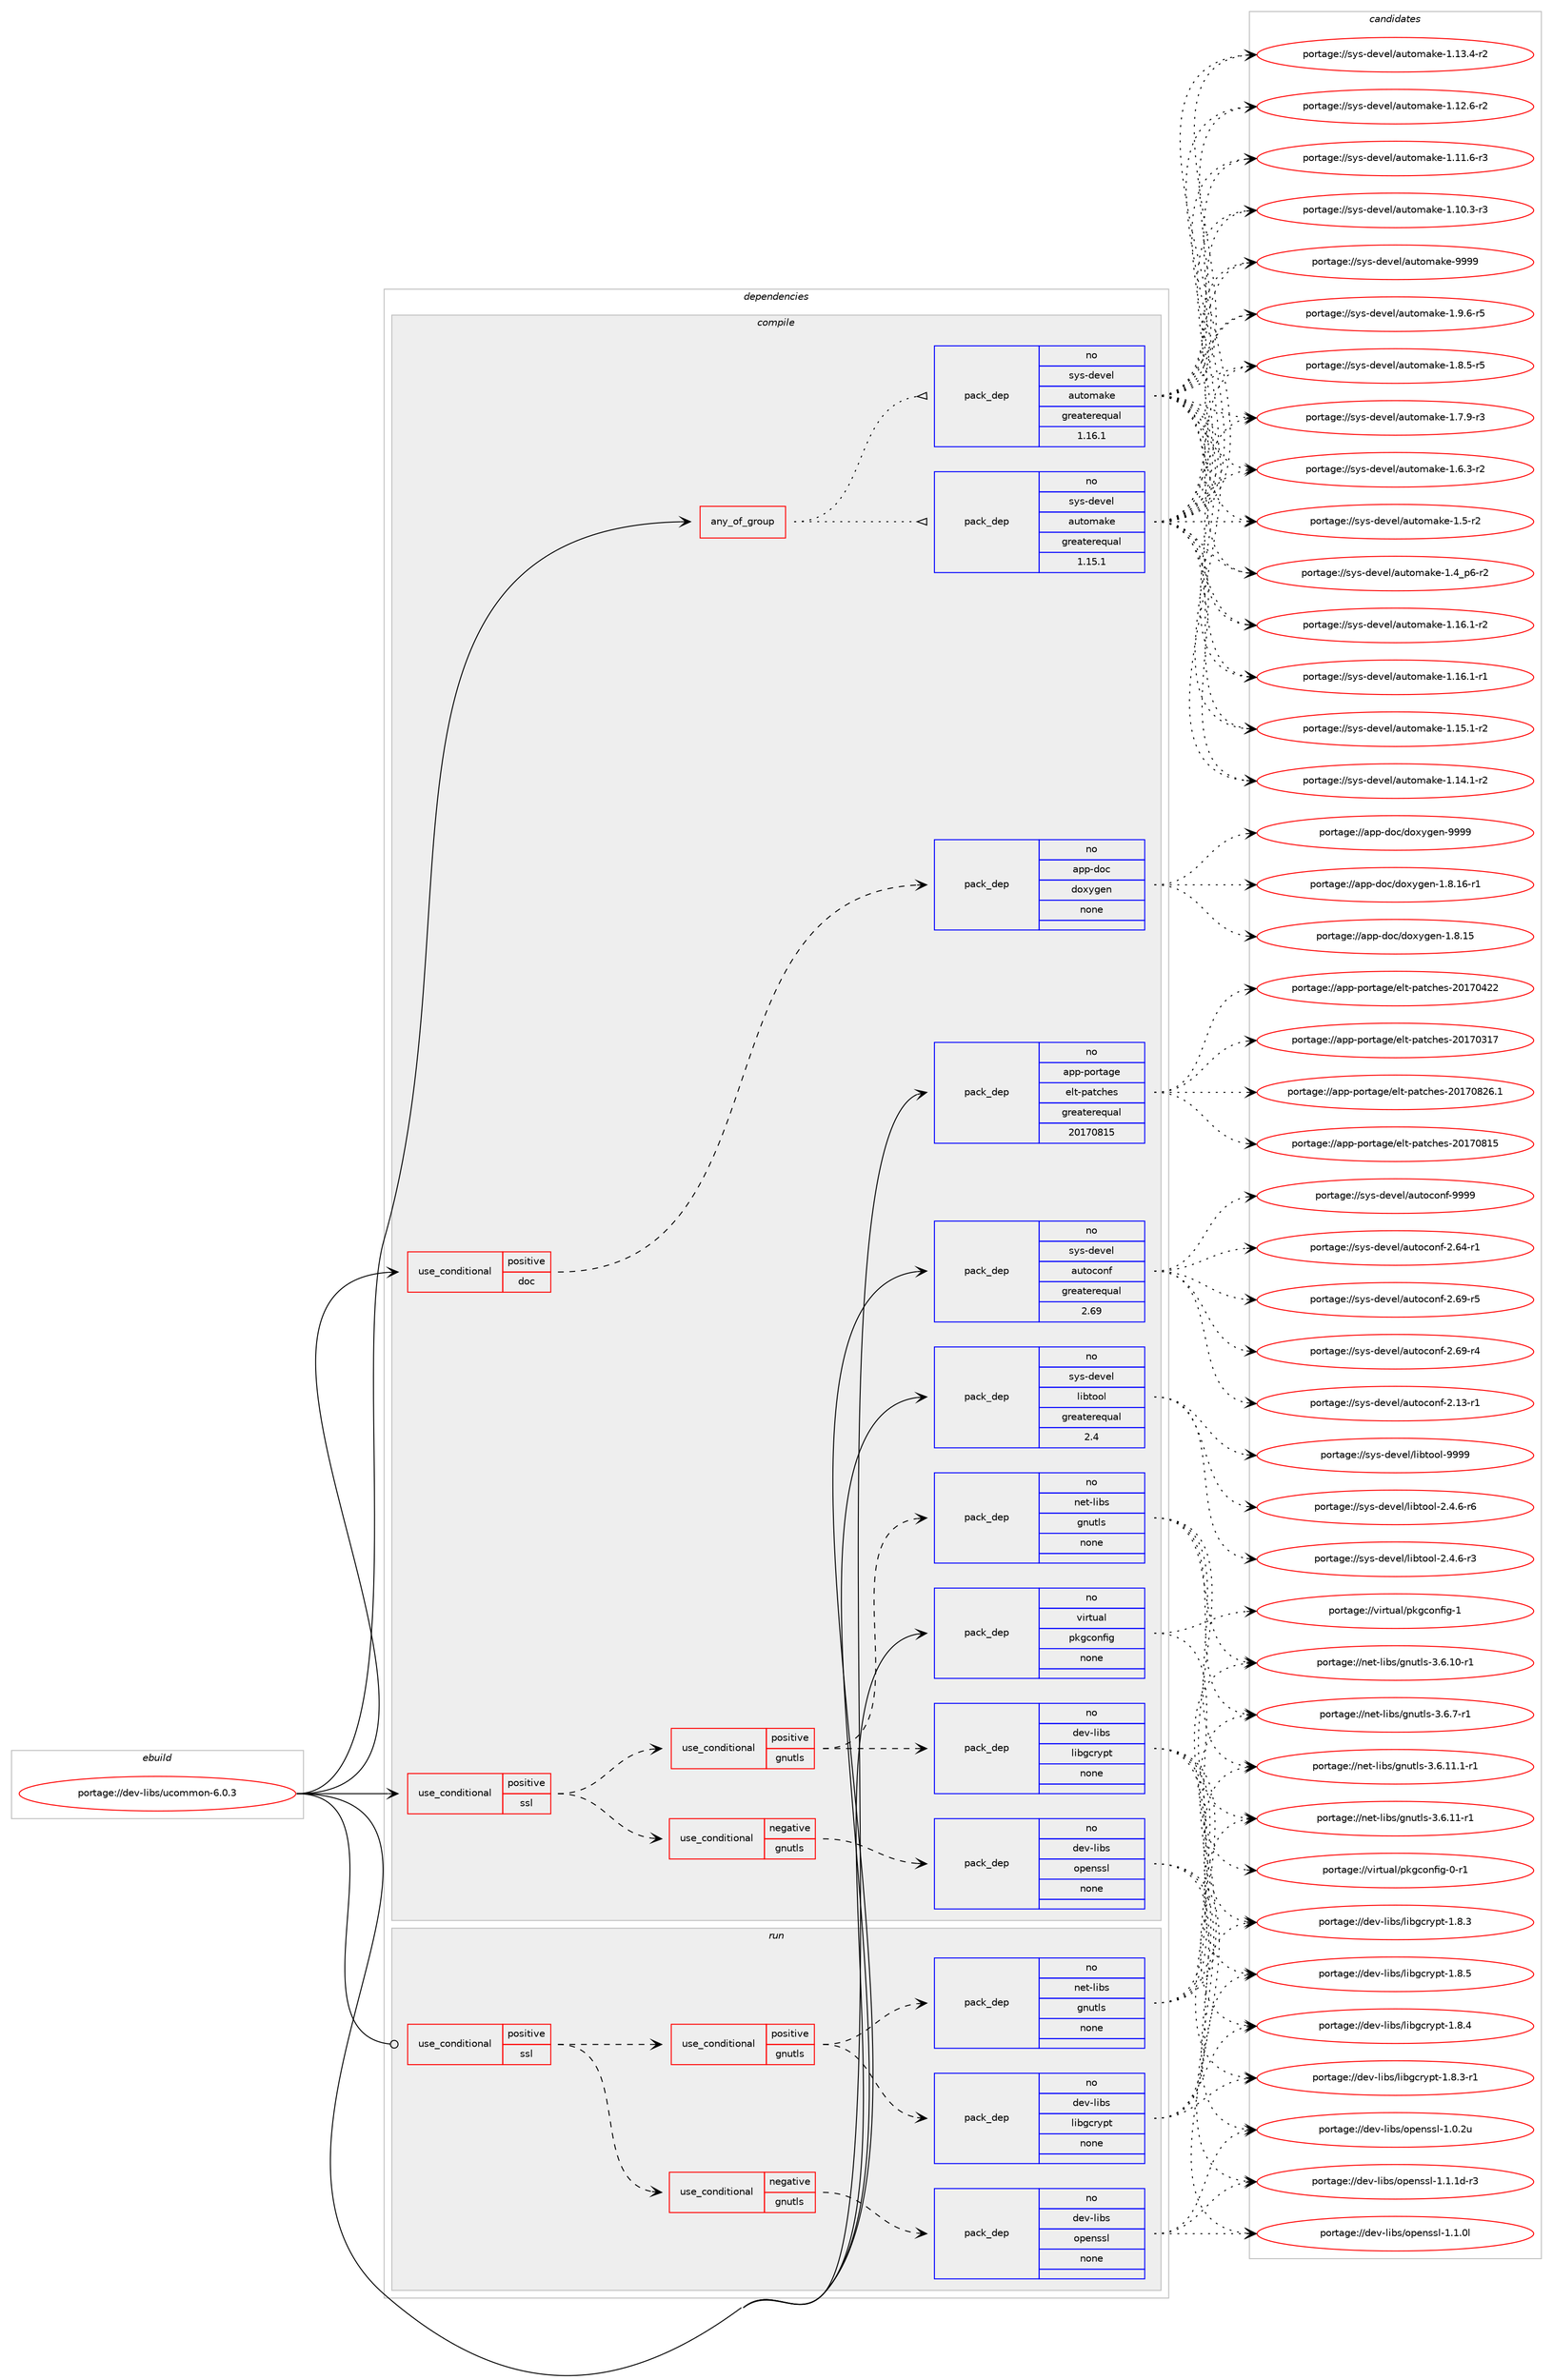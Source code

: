 digraph prolog {

# *************
# Graph options
# *************

newrank=true;
concentrate=true;
compound=true;
graph [rankdir=LR,fontname=Helvetica,fontsize=10,ranksep=1.5];#, ranksep=2.5, nodesep=0.2];
edge  [arrowhead=vee];
node  [fontname=Helvetica,fontsize=10];

# **********
# The ebuild
# **********

subgraph cluster_leftcol {
color=gray;
label=<<i>ebuild</i>>;
id [label="portage://dev-libs/ucommon-6.0.3", color=red, width=4, href="../dev-libs/ucommon-6.0.3.svg"];
}

# ****************
# The dependencies
# ****************

subgraph cluster_midcol {
color=gray;
label=<<i>dependencies</i>>;
subgraph cluster_compile {
fillcolor="#eeeeee";
style=filled;
label=<<i>compile</i>>;
subgraph any4930 {
dependency507444 [label=<<TABLE BORDER="0" CELLBORDER="1" CELLSPACING="0" CELLPADDING="4"><TR><TD CELLPADDING="10">any_of_group</TD></TR></TABLE>>, shape=none, color=red];subgraph pack378434 {
dependency507445 [label=<<TABLE BORDER="0" CELLBORDER="1" CELLSPACING="0" CELLPADDING="4" WIDTH="220"><TR><TD ROWSPAN="6" CELLPADDING="30">pack_dep</TD></TR><TR><TD WIDTH="110">no</TD></TR><TR><TD>sys-devel</TD></TR><TR><TD>automake</TD></TR><TR><TD>greaterequal</TD></TR><TR><TD>1.16.1</TD></TR></TABLE>>, shape=none, color=blue];
}
dependency507444:e -> dependency507445:w [weight=20,style="dotted",arrowhead="oinv"];
subgraph pack378435 {
dependency507446 [label=<<TABLE BORDER="0" CELLBORDER="1" CELLSPACING="0" CELLPADDING="4" WIDTH="220"><TR><TD ROWSPAN="6" CELLPADDING="30">pack_dep</TD></TR><TR><TD WIDTH="110">no</TD></TR><TR><TD>sys-devel</TD></TR><TR><TD>automake</TD></TR><TR><TD>greaterequal</TD></TR><TR><TD>1.15.1</TD></TR></TABLE>>, shape=none, color=blue];
}
dependency507444:e -> dependency507446:w [weight=20,style="dotted",arrowhead="oinv"];
}
id:e -> dependency507444:w [weight=20,style="solid",arrowhead="vee"];
subgraph cond123847 {
dependency507447 [label=<<TABLE BORDER="0" CELLBORDER="1" CELLSPACING="0" CELLPADDING="4"><TR><TD ROWSPAN="3" CELLPADDING="10">use_conditional</TD></TR><TR><TD>positive</TD></TR><TR><TD>doc</TD></TR></TABLE>>, shape=none, color=red];
subgraph pack378436 {
dependency507448 [label=<<TABLE BORDER="0" CELLBORDER="1" CELLSPACING="0" CELLPADDING="4" WIDTH="220"><TR><TD ROWSPAN="6" CELLPADDING="30">pack_dep</TD></TR><TR><TD WIDTH="110">no</TD></TR><TR><TD>app-doc</TD></TR><TR><TD>doxygen</TD></TR><TR><TD>none</TD></TR><TR><TD></TD></TR></TABLE>>, shape=none, color=blue];
}
dependency507447:e -> dependency507448:w [weight=20,style="dashed",arrowhead="vee"];
}
id:e -> dependency507447:w [weight=20,style="solid",arrowhead="vee"];
subgraph cond123848 {
dependency507449 [label=<<TABLE BORDER="0" CELLBORDER="1" CELLSPACING="0" CELLPADDING="4"><TR><TD ROWSPAN="3" CELLPADDING="10">use_conditional</TD></TR><TR><TD>positive</TD></TR><TR><TD>ssl</TD></TR></TABLE>>, shape=none, color=red];
subgraph cond123849 {
dependency507450 [label=<<TABLE BORDER="0" CELLBORDER="1" CELLSPACING="0" CELLPADDING="4"><TR><TD ROWSPAN="3" CELLPADDING="10">use_conditional</TD></TR><TR><TD>negative</TD></TR><TR><TD>gnutls</TD></TR></TABLE>>, shape=none, color=red];
subgraph pack378437 {
dependency507451 [label=<<TABLE BORDER="0" CELLBORDER="1" CELLSPACING="0" CELLPADDING="4" WIDTH="220"><TR><TD ROWSPAN="6" CELLPADDING="30">pack_dep</TD></TR><TR><TD WIDTH="110">no</TD></TR><TR><TD>dev-libs</TD></TR><TR><TD>openssl</TD></TR><TR><TD>none</TD></TR><TR><TD></TD></TR></TABLE>>, shape=none, color=blue];
}
dependency507450:e -> dependency507451:w [weight=20,style="dashed",arrowhead="vee"];
}
dependency507449:e -> dependency507450:w [weight=20,style="dashed",arrowhead="vee"];
subgraph cond123850 {
dependency507452 [label=<<TABLE BORDER="0" CELLBORDER="1" CELLSPACING="0" CELLPADDING="4"><TR><TD ROWSPAN="3" CELLPADDING="10">use_conditional</TD></TR><TR><TD>positive</TD></TR><TR><TD>gnutls</TD></TR></TABLE>>, shape=none, color=red];
subgraph pack378438 {
dependency507453 [label=<<TABLE BORDER="0" CELLBORDER="1" CELLSPACING="0" CELLPADDING="4" WIDTH="220"><TR><TD ROWSPAN="6" CELLPADDING="30">pack_dep</TD></TR><TR><TD WIDTH="110">no</TD></TR><TR><TD>net-libs</TD></TR><TR><TD>gnutls</TD></TR><TR><TD>none</TD></TR><TR><TD></TD></TR></TABLE>>, shape=none, color=blue];
}
dependency507452:e -> dependency507453:w [weight=20,style="dashed",arrowhead="vee"];
subgraph pack378439 {
dependency507454 [label=<<TABLE BORDER="0" CELLBORDER="1" CELLSPACING="0" CELLPADDING="4" WIDTH="220"><TR><TD ROWSPAN="6" CELLPADDING="30">pack_dep</TD></TR><TR><TD WIDTH="110">no</TD></TR><TR><TD>dev-libs</TD></TR><TR><TD>libgcrypt</TD></TR><TR><TD>none</TD></TR><TR><TD></TD></TR></TABLE>>, shape=none, color=blue];
}
dependency507452:e -> dependency507454:w [weight=20,style="dashed",arrowhead="vee"];
}
dependency507449:e -> dependency507452:w [weight=20,style="dashed",arrowhead="vee"];
}
id:e -> dependency507449:w [weight=20,style="solid",arrowhead="vee"];
subgraph pack378440 {
dependency507455 [label=<<TABLE BORDER="0" CELLBORDER="1" CELLSPACING="0" CELLPADDING="4" WIDTH="220"><TR><TD ROWSPAN="6" CELLPADDING="30">pack_dep</TD></TR><TR><TD WIDTH="110">no</TD></TR><TR><TD>app-portage</TD></TR><TR><TD>elt-patches</TD></TR><TR><TD>greaterequal</TD></TR><TR><TD>20170815</TD></TR></TABLE>>, shape=none, color=blue];
}
id:e -> dependency507455:w [weight=20,style="solid",arrowhead="vee"];
subgraph pack378441 {
dependency507456 [label=<<TABLE BORDER="0" CELLBORDER="1" CELLSPACING="0" CELLPADDING="4" WIDTH="220"><TR><TD ROWSPAN="6" CELLPADDING="30">pack_dep</TD></TR><TR><TD WIDTH="110">no</TD></TR><TR><TD>sys-devel</TD></TR><TR><TD>autoconf</TD></TR><TR><TD>greaterequal</TD></TR><TR><TD>2.69</TD></TR></TABLE>>, shape=none, color=blue];
}
id:e -> dependency507456:w [weight=20,style="solid",arrowhead="vee"];
subgraph pack378442 {
dependency507457 [label=<<TABLE BORDER="0" CELLBORDER="1" CELLSPACING="0" CELLPADDING="4" WIDTH="220"><TR><TD ROWSPAN="6" CELLPADDING="30">pack_dep</TD></TR><TR><TD WIDTH="110">no</TD></TR><TR><TD>sys-devel</TD></TR><TR><TD>libtool</TD></TR><TR><TD>greaterequal</TD></TR><TR><TD>2.4</TD></TR></TABLE>>, shape=none, color=blue];
}
id:e -> dependency507457:w [weight=20,style="solid",arrowhead="vee"];
subgraph pack378443 {
dependency507458 [label=<<TABLE BORDER="0" CELLBORDER="1" CELLSPACING="0" CELLPADDING="4" WIDTH="220"><TR><TD ROWSPAN="6" CELLPADDING="30">pack_dep</TD></TR><TR><TD WIDTH="110">no</TD></TR><TR><TD>virtual</TD></TR><TR><TD>pkgconfig</TD></TR><TR><TD>none</TD></TR><TR><TD></TD></TR></TABLE>>, shape=none, color=blue];
}
id:e -> dependency507458:w [weight=20,style="solid",arrowhead="vee"];
}
subgraph cluster_compileandrun {
fillcolor="#eeeeee";
style=filled;
label=<<i>compile and run</i>>;
}
subgraph cluster_run {
fillcolor="#eeeeee";
style=filled;
label=<<i>run</i>>;
subgraph cond123851 {
dependency507459 [label=<<TABLE BORDER="0" CELLBORDER="1" CELLSPACING="0" CELLPADDING="4"><TR><TD ROWSPAN="3" CELLPADDING="10">use_conditional</TD></TR><TR><TD>positive</TD></TR><TR><TD>ssl</TD></TR></TABLE>>, shape=none, color=red];
subgraph cond123852 {
dependency507460 [label=<<TABLE BORDER="0" CELLBORDER="1" CELLSPACING="0" CELLPADDING="4"><TR><TD ROWSPAN="3" CELLPADDING="10">use_conditional</TD></TR><TR><TD>negative</TD></TR><TR><TD>gnutls</TD></TR></TABLE>>, shape=none, color=red];
subgraph pack378444 {
dependency507461 [label=<<TABLE BORDER="0" CELLBORDER="1" CELLSPACING="0" CELLPADDING="4" WIDTH="220"><TR><TD ROWSPAN="6" CELLPADDING="30">pack_dep</TD></TR><TR><TD WIDTH="110">no</TD></TR><TR><TD>dev-libs</TD></TR><TR><TD>openssl</TD></TR><TR><TD>none</TD></TR><TR><TD></TD></TR></TABLE>>, shape=none, color=blue];
}
dependency507460:e -> dependency507461:w [weight=20,style="dashed",arrowhead="vee"];
}
dependency507459:e -> dependency507460:w [weight=20,style="dashed",arrowhead="vee"];
subgraph cond123853 {
dependency507462 [label=<<TABLE BORDER="0" CELLBORDER="1" CELLSPACING="0" CELLPADDING="4"><TR><TD ROWSPAN="3" CELLPADDING="10">use_conditional</TD></TR><TR><TD>positive</TD></TR><TR><TD>gnutls</TD></TR></TABLE>>, shape=none, color=red];
subgraph pack378445 {
dependency507463 [label=<<TABLE BORDER="0" CELLBORDER="1" CELLSPACING="0" CELLPADDING="4" WIDTH="220"><TR><TD ROWSPAN="6" CELLPADDING="30">pack_dep</TD></TR><TR><TD WIDTH="110">no</TD></TR><TR><TD>net-libs</TD></TR><TR><TD>gnutls</TD></TR><TR><TD>none</TD></TR><TR><TD></TD></TR></TABLE>>, shape=none, color=blue];
}
dependency507462:e -> dependency507463:w [weight=20,style="dashed",arrowhead="vee"];
subgraph pack378446 {
dependency507464 [label=<<TABLE BORDER="0" CELLBORDER="1" CELLSPACING="0" CELLPADDING="4" WIDTH="220"><TR><TD ROWSPAN="6" CELLPADDING="30">pack_dep</TD></TR><TR><TD WIDTH="110">no</TD></TR><TR><TD>dev-libs</TD></TR><TR><TD>libgcrypt</TD></TR><TR><TD>none</TD></TR><TR><TD></TD></TR></TABLE>>, shape=none, color=blue];
}
dependency507462:e -> dependency507464:w [weight=20,style="dashed",arrowhead="vee"];
}
dependency507459:e -> dependency507462:w [weight=20,style="dashed",arrowhead="vee"];
}
id:e -> dependency507459:w [weight=20,style="solid",arrowhead="odot"];
}
}

# **************
# The candidates
# **************

subgraph cluster_choices {
rank=same;
color=gray;
label=<<i>candidates</i>>;

subgraph choice378434 {
color=black;
nodesep=1;
choice115121115451001011181011084797117116111109971071014557575757 [label="portage://sys-devel/automake-9999", color=red, width=4,href="../sys-devel/automake-9999.svg"];
choice115121115451001011181011084797117116111109971071014549465746544511453 [label="portage://sys-devel/automake-1.9.6-r5", color=red, width=4,href="../sys-devel/automake-1.9.6-r5.svg"];
choice115121115451001011181011084797117116111109971071014549465646534511453 [label="portage://sys-devel/automake-1.8.5-r5", color=red, width=4,href="../sys-devel/automake-1.8.5-r5.svg"];
choice115121115451001011181011084797117116111109971071014549465546574511451 [label="portage://sys-devel/automake-1.7.9-r3", color=red, width=4,href="../sys-devel/automake-1.7.9-r3.svg"];
choice115121115451001011181011084797117116111109971071014549465446514511450 [label="portage://sys-devel/automake-1.6.3-r2", color=red, width=4,href="../sys-devel/automake-1.6.3-r2.svg"];
choice11512111545100101118101108479711711611110997107101454946534511450 [label="portage://sys-devel/automake-1.5-r2", color=red, width=4,href="../sys-devel/automake-1.5-r2.svg"];
choice115121115451001011181011084797117116111109971071014549465295112544511450 [label="portage://sys-devel/automake-1.4_p6-r2", color=red, width=4,href="../sys-devel/automake-1.4_p6-r2.svg"];
choice11512111545100101118101108479711711611110997107101454946495446494511450 [label="portage://sys-devel/automake-1.16.1-r2", color=red, width=4,href="../sys-devel/automake-1.16.1-r2.svg"];
choice11512111545100101118101108479711711611110997107101454946495446494511449 [label="portage://sys-devel/automake-1.16.1-r1", color=red, width=4,href="../sys-devel/automake-1.16.1-r1.svg"];
choice11512111545100101118101108479711711611110997107101454946495346494511450 [label="portage://sys-devel/automake-1.15.1-r2", color=red, width=4,href="../sys-devel/automake-1.15.1-r2.svg"];
choice11512111545100101118101108479711711611110997107101454946495246494511450 [label="portage://sys-devel/automake-1.14.1-r2", color=red, width=4,href="../sys-devel/automake-1.14.1-r2.svg"];
choice11512111545100101118101108479711711611110997107101454946495146524511450 [label="portage://sys-devel/automake-1.13.4-r2", color=red, width=4,href="../sys-devel/automake-1.13.4-r2.svg"];
choice11512111545100101118101108479711711611110997107101454946495046544511450 [label="portage://sys-devel/automake-1.12.6-r2", color=red, width=4,href="../sys-devel/automake-1.12.6-r2.svg"];
choice11512111545100101118101108479711711611110997107101454946494946544511451 [label="portage://sys-devel/automake-1.11.6-r3", color=red, width=4,href="../sys-devel/automake-1.11.6-r3.svg"];
choice11512111545100101118101108479711711611110997107101454946494846514511451 [label="portage://sys-devel/automake-1.10.3-r3", color=red, width=4,href="../sys-devel/automake-1.10.3-r3.svg"];
dependency507445:e -> choice115121115451001011181011084797117116111109971071014557575757:w [style=dotted,weight="100"];
dependency507445:e -> choice115121115451001011181011084797117116111109971071014549465746544511453:w [style=dotted,weight="100"];
dependency507445:e -> choice115121115451001011181011084797117116111109971071014549465646534511453:w [style=dotted,weight="100"];
dependency507445:e -> choice115121115451001011181011084797117116111109971071014549465546574511451:w [style=dotted,weight="100"];
dependency507445:e -> choice115121115451001011181011084797117116111109971071014549465446514511450:w [style=dotted,weight="100"];
dependency507445:e -> choice11512111545100101118101108479711711611110997107101454946534511450:w [style=dotted,weight="100"];
dependency507445:e -> choice115121115451001011181011084797117116111109971071014549465295112544511450:w [style=dotted,weight="100"];
dependency507445:e -> choice11512111545100101118101108479711711611110997107101454946495446494511450:w [style=dotted,weight="100"];
dependency507445:e -> choice11512111545100101118101108479711711611110997107101454946495446494511449:w [style=dotted,weight="100"];
dependency507445:e -> choice11512111545100101118101108479711711611110997107101454946495346494511450:w [style=dotted,weight="100"];
dependency507445:e -> choice11512111545100101118101108479711711611110997107101454946495246494511450:w [style=dotted,weight="100"];
dependency507445:e -> choice11512111545100101118101108479711711611110997107101454946495146524511450:w [style=dotted,weight="100"];
dependency507445:e -> choice11512111545100101118101108479711711611110997107101454946495046544511450:w [style=dotted,weight="100"];
dependency507445:e -> choice11512111545100101118101108479711711611110997107101454946494946544511451:w [style=dotted,weight="100"];
dependency507445:e -> choice11512111545100101118101108479711711611110997107101454946494846514511451:w [style=dotted,weight="100"];
}
subgraph choice378435 {
color=black;
nodesep=1;
choice115121115451001011181011084797117116111109971071014557575757 [label="portage://sys-devel/automake-9999", color=red, width=4,href="../sys-devel/automake-9999.svg"];
choice115121115451001011181011084797117116111109971071014549465746544511453 [label="portage://sys-devel/automake-1.9.6-r5", color=red, width=4,href="../sys-devel/automake-1.9.6-r5.svg"];
choice115121115451001011181011084797117116111109971071014549465646534511453 [label="portage://sys-devel/automake-1.8.5-r5", color=red, width=4,href="../sys-devel/automake-1.8.5-r5.svg"];
choice115121115451001011181011084797117116111109971071014549465546574511451 [label="portage://sys-devel/automake-1.7.9-r3", color=red, width=4,href="../sys-devel/automake-1.7.9-r3.svg"];
choice115121115451001011181011084797117116111109971071014549465446514511450 [label="portage://sys-devel/automake-1.6.3-r2", color=red, width=4,href="../sys-devel/automake-1.6.3-r2.svg"];
choice11512111545100101118101108479711711611110997107101454946534511450 [label="portage://sys-devel/automake-1.5-r2", color=red, width=4,href="../sys-devel/automake-1.5-r2.svg"];
choice115121115451001011181011084797117116111109971071014549465295112544511450 [label="portage://sys-devel/automake-1.4_p6-r2", color=red, width=4,href="../sys-devel/automake-1.4_p6-r2.svg"];
choice11512111545100101118101108479711711611110997107101454946495446494511450 [label="portage://sys-devel/automake-1.16.1-r2", color=red, width=4,href="../sys-devel/automake-1.16.1-r2.svg"];
choice11512111545100101118101108479711711611110997107101454946495446494511449 [label="portage://sys-devel/automake-1.16.1-r1", color=red, width=4,href="../sys-devel/automake-1.16.1-r1.svg"];
choice11512111545100101118101108479711711611110997107101454946495346494511450 [label="portage://sys-devel/automake-1.15.1-r2", color=red, width=4,href="../sys-devel/automake-1.15.1-r2.svg"];
choice11512111545100101118101108479711711611110997107101454946495246494511450 [label="portage://sys-devel/automake-1.14.1-r2", color=red, width=4,href="../sys-devel/automake-1.14.1-r2.svg"];
choice11512111545100101118101108479711711611110997107101454946495146524511450 [label="portage://sys-devel/automake-1.13.4-r2", color=red, width=4,href="../sys-devel/automake-1.13.4-r2.svg"];
choice11512111545100101118101108479711711611110997107101454946495046544511450 [label="portage://sys-devel/automake-1.12.6-r2", color=red, width=4,href="../sys-devel/automake-1.12.6-r2.svg"];
choice11512111545100101118101108479711711611110997107101454946494946544511451 [label="portage://sys-devel/automake-1.11.6-r3", color=red, width=4,href="../sys-devel/automake-1.11.6-r3.svg"];
choice11512111545100101118101108479711711611110997107101454946494846514511451 [label="portage://sys-devel/automake-1.10.3-r3", color=red, width=4,href="../sys-devel/automake-1.10.3-r3.svg"];
dependency507446:e -> choice115121115451001011181011084797117116111109971071014557575757:w [style=dotted,weight="100"];
dependency507446:e -> choice115121115451001011181011084797117116111109971071014549465746544511453:w [style=dotted,weight="100"];
dependency507446:e -> choice115121115451001011181011084797117116111109971071014549465646534511453:w [style=dotted,weight="100"];
dependency507446:e -> choice115121115451001011181011084797117116111109971071014549465546574511451:w [style=dotted,weight="100"];
dependency507446:e -> choice115121115451001011181011084797117116111109971071014549465446514511450:w [style=dotted,weight="100"];
dependency507446:e -> choice11512111545100101118101108479711711611110997107101454946534511450:w [style=dotted,weight="100"];
dependency507446:e -> choice115121115451001011181011084797117116111109971071014549465295112544511450:w [style=dotted,weight="100"];
dependency507446:e -> choice11512111545100101118101108479711711611110997107101454946495446494511450:w [style=dotted,weight="100"];
dependency507446:e -> choice11512111545100101118101108479711711611110997107101454946495446494511449:w [style=dotted,weight="100"];
dependency507446:e -> choice11512111545100101118101108479711711611110997107101454946495346494511450:w [style=dotted,weight="100"];
dependency507446:e -> choice11512111545100101118101108479711711611110997107101454946495246494511450:w [style=dotted,weight="100"];
dependency507446:e -> choice11512111545100101118101108479711711611110997107101454946495146524511450:w [style=dotted,weight="100"];
dependency507446:e -> choice11512111545100101118101108479711711611110997107101454946495046544511450:w [style=dotted,weight="100"];
dependency507446:e -> choice11512111545100101118101108479711711611110997107101454946494946544511451:w [style=dotted,weight="100"];
dependency507446:e -> choice11512111545100101118101108479711711611110997107101454946494846514511451:w [style=dotted,weight="100"];
}
subgraph choice378436 {
color=black;
nodesep=1;
choice971121124510011199471001111201211031011104557575757 [label="portage://app-doc/doxygen-9999", color=red, width=4,href="../app-doc/doxygen-9999.svg"];
choice97112112451001119947100111120121103101110454946564649544511449 [label="portage://app-doc/doxygen-1.8.16-r1", color=red, width=4,href="../app-doc/doxygen-1.8.16-r1.svg"];
choice9711211245100111994710011112012110310111045494656464953 [label="portage://app-doc/doxygen-1.8.15", color=red, width=4,href="../app-doc/doxygen-1.8.15.svg"];
dependency507448:e -> choice971121124510011199471001111201211031011104557575757:w [style=dotted,weight="100"];
dependency507448:e -> choice97112112451001119947100111120121103101110454946564649544511449:w [style=dotted,weight="100"];
dependency507448:e -> choice9711211245100111994710011112012110310111045494656464953:w [style=dotted,weight="100"];
}
subgraph choice378437 {
color=black;
nodesep=1;
choice1001011184510810598115471111121011101151151084549464946491004511451 [label="portage://dev-libs/openssl-1.1.1d-r3", color=red, width=4,href="../dev-libs/openssl-1.1.1d-r3.svg"];
choice100101118451081059811547111112101110115115108454946494648108 [label="portage://dev-libs/openssl-1.1.0l", color=red, width=4,href="../dev-libs/openssl-1.1.0l.svg"];
choice100101118451081059811547111112101110115115108454946484650117 [label="portage://dev-libs/openssl-1.0.2u", color=red, width=4,href="../dev-libs/openssl-1.0.2u.svg"];
dependency507451:e -> choice1001011184510810598115471111121011101151151084549464946491004511451:w [style=dotted,weight="100"];
dependency507451:e -> choice100101118451081059811547111112101110115115108454946494648108:w [style=dotted,weight="100"];
dependency507451:e -> choice100101118451081059811547111112101110115115108454946484650117:w [style=dotted,weight="100"];
}
subgraph choice378438 {
color=black;
nodesep=1;
choice1101011164510810598115471031101171161081154551465446554511449 [label="portage://net-libs/gnutls-3.6.7-r1", color=red, width=4,href="../net-libs/gnutls-3.6.7-r1.svg"];
choice1101011164510810598115471031101171161081154551465446494946494511449 [label="portage://net-libs/gnutls-3.6.11.1-r1", color=red, width=4,href="../net-libs/gnutls-3.6.11.1-r1.svg"];
choice110101116451081059811547103110117116108115455146544649494511449 [label="portage://net-libs/gnutls-3.6.11-r1", color=red, width=4,href="../net-libs/gnutls-3.6.11-r1.svg"];
choice110101116451081059811547103110117116108115455146544649484511449 [label="portage://net-libs/gnutls-3.6.10-r1", color=red, width=4,href="../net-libs/gnutls-3.6.10-r1.svg"];
dependency507453:e -> choice1101011164510810598115471031101171161081154551465446554511449:w [style=dotted,weight="100"];
dependency507453:e -> choice1101011164510810598115471031101171161081154551465446494946494511449:w [style=dotted,weight="100"];
dependency507453:e -> choice110101116451081059811547103110117116108115455146544649494511449:w [style=dotted,weight="100"];
dependency507453:e -> choice110101116451081059811547103110117116108115455146544649484511449:w [style=dotted,weight="100"];
}
subgraph choice378439 {
color=black;
nodesep=1;
choice1001011184510810598115471081059810399114121112116454946564653 [label="portage://dev-libs/libgcrypt-1.8.5", color=red, width=4,href="../dev-libs/libgcrypt-1.8.5.svg"];
choice1001011184510810598115471081059810399114121112116454946564652 [label="portage://dev-libs/libgcrypt-1.8.4", color=red, width=4,href="../dev-libs/libgcrypt-1.8.4.svg"];
choice10010111845108105981154710810598103991141211121164549465646514511449 [label="portage://dev-libs/libgcrypt-1.8.3-r1", color=red, width=4,href="../dev-libs/libgcrypt-1.8.3-r1.svg"];
choice1001011184510810598115471081059810399114121112116454946564651 [label="portage://dev-libs/libgcrypt-1.8.3", color=red, width=4,href="../dev-libs/libgcrypt-1.8.3.svg"];
dependency507454:e -> choice1001011184510810598115471081059810399114121112116454946564653:w [style=dotted,weight="100"];
dependency507454:e -> choice1001011184510810598115471081059810399114121112116454946564652:w [style=dotted,weight="100"];
dependency507454:e -> choice10010111845108105981154710810598103991141211121164549465646514511449:w [style=dotted,weight="100"];
dependency507454:e -> choice1001011184510810598115471081059810399114121112116454946564651:w [style=dotted,weight="100"];
}
subgraph choice378440 {
color=black;
nodesep=1;
choice971121124511211111411697103101471011081164511297116991041011154550484955485650544649 [label="portage://app-portage/elt-patches-20170826.1", color=red, width=4,href="../app-portage/elt-patches-20170826.1.svg"];
choice97112112451121111141169710310147101108116451129711699104101115455048495548564953 [label="portage://app-portage/elt-patches-20170815", color=red, width=4,href="../app-portage/elt-patches-20170815.svg"];
choice97112112451121111141169710310147101108116451129711699104101115455048495548525050 [label="portage://app-portage/elt-patches-20170422", color=red, width=4,href="../app-portage/elt-patches-20170422.svg"];
choice97112112451121111141169710310147101108116451129711699104101115455048495548514955 [label="portage://app-portage/elt-patches-20170317", color=red, width=4,href="../app-portage/elt-patches-20170317.svg"];
dependency507455:e -> choice971121124511211111411697103101471011081164511297116991041011154550484955485650544649:w [style=dotted,weight="100"];
dependency507455:e -> choice97112112451121111141169710310147101108116451129711699104101115455048495548564953:w [style=dotted,weight="100"];
dependency507455:e -> choice97112112451121111141169710310147101108116451129711699104101115455048495548525050:w [style=dotted,weight="100"];
dependency507455:e -> choice97112112451121111141169710310147101108116451129711699104101115455048495548514955:w [style=dotted,weight="100"];
}
subgraph choice378441 {
color=black;
nodesep=1;
choice115121115451001011181011084797117116111991111101024557575757 [label="portage://sys-devel/autoconf-9999", color=red, width=4,href="../sys-devel/autoconf-9999.svg"];
choice1151211154510010111810110847971171161119911111010245504654574511453 [label="portage://sys-devel/autoconf-2.69-r5", color=red, width=4,href="../sys-devel/autoconf-2.69-r5.svg"];
choice1151211154510010111810110847971171161119911111010245504654574511452 [label="portage://sys-devel/autoconf-2.69-r4", color=red, width=4,href="../sys-devel/autoconf-2.69-r4.svg"];
choice1151211154510010111810110847971171161119911111010245504654524511449 [label="portage://sys-devel/autoconf-2.64-r1", color=red, width=4,href="../sys-devel/autoconf-2.64-r1.svg"];
choice1151211154510010111810110847971171161119911111010245504649514511449 [label="portage://sys-devel/autoconf-2.13-r1", color=red, width=4,href="../sys-devel/autoconf-2.13-r1.svg"];
dependency507456:e -> choice115121115451001011181011084797117116111991111101024557575757:w [style=dotted,weight="100"];
dependency507456:e -> choice1151211154510010111810110847971171161119911111010245504654574511453:w [style=dotted,weight="100"];
dependency507456:e -> choice1151211154510010111810110847971171161119911111010245504654574511452:w [style=dotted,weight="100"];
dependency507456:e -> choice1151211154510010111810110847971171161119911111010245504654524511449:w [style=dotted,weight="100"];
dependency507456:e -> choice1151211154510010111810110847971171161119911111010245504649514511449:w [style=dotted,weight="100"];
}
subgraph choice378442 {
color=black;
nodesep=1;
choice1151211154510010111810110847108105981161111111084557575757 [label="portage://sys-devel/libtool-9999", color=red, width=4,href="../sys-devel/libtool-9999.svg"];
choice1151211154510010111810110847108105981161111111084550465246544511454 [label="portage://sys-devel/libtool-2.4.6-r6", color=red, width=4,href="../sys-devel/libtool-2.4.6-r6.svg"];
choice1151211154510010111810110847108105981161111111084550465246544511451 [label="portage://sys-devel/libtool-2.4.6-r3", color=red, width=4,href="../sys-devel/libtool-2.4.6-r3.svg"];
dependency507457:e -> choice1151211154510010111810110847108105981161111111084557575757:w [style=dotted,weight="100"];
dependency507457:e -> choice1151211154510010111810110847108105981161111111084550465246544511454:w [style=dotted,weight="100"];
dependency507457:e -> choice1151211154510010111810110847108105981161111111084550465246544511451:w [style=dotted,weight="100"];
}
subgraph choice378443 {
color=black;
nodesep=1;
choice1181051141161179710847112107103991111101021051034549 [label="portage://virtual/pkgconfig-1", color=red, width=4,href="../virtual/pkgconfig-1.svg"];
choice11810511411611797108471121071039911111010210510345484511449 [label="portage://virtual/pkgconfig-0-r1", color=red, width=4,href="../virtual/pkgconfig-0-r1.svg"];
dependency507458:e -> choice1181051141161179710847112107103991111101021051034549:w [style=dotted,weight="100"];
dependency507458:e -> choice11810511411611797108471121071039911111010210510345484511449:w [style=dotted,weight="100"];
}
subgraph choice378444 {
color=black;
nodesep=1;
choice1001011184510810598115471111121011101151151084549464946491004511451 [label="portage://dev-libs/openssl-1.1.1d-r3", color=red, width=4,href="../dev-libs/openssl-1.1.1d-r3.svg"];
choice100101118451081059811547111112101110115115108454946494648108 [label="portage://dev-libs/openssl-1.1.0l", color=red, width=4,href="../dev-libs/openssl-1.1.0l.svg"];
choice100101118451081059811547111112101110115115108454946484650117 [label="portage://dev-libs/openssl-1.0.2u", color=red, width=4,href="../dev-libs/openssl-1.0.2u.svg"];
dependency507461:e -> choice1001011184510810598115471111121011101151151084549464946491004511451:w [style=dotted,weight="100"];
dependency507461:e -> choice100101118451081059811547111112101110115115108454946494648108:w [style=dotted,weight="100"];
dependency507461:e -> choice100101118451081059811547111112101110115115108454946484650117:w [style=dotted,weight="100"];
}
subgraph choice378445 {
color=black;
nodesep=1;
choice1101011164510810598115471031101171161081154551465446554511449 [label="portage://net-libs/gnutls-3.6.7-r1", color=red, width=4,href="../net-libs/gnutls-3.6.7-r1.svg"];
choice1101011164510810598115471031101171161081154551465446494946494511449 [label="portage://net-libs/gnutls-3.6.11.1-r1", color=red, width=4,href="../net-libs/gnutls-3.6.11.1-r1.svg"];
choice110101116451081059811547103110117116108115455146544649494511449 [label="portage://net-libs/gnutls-3.6.11-r1", color=red, width=4,href="../net-libs/gnutls-3.6.11-r1.svg"];
choice110101116451081059811547103110117116108115455146544649484511449 [label="portage://net-libs/gnutls-3.6.10-r1", color=red, width=4,href="../net-libs/gnutls-3.6.10-r1.svg"];
dependency507463:e -> choice1101011164510810598115471031101171161081154551465446554511449:w [style=dotted,weight="100"];
dependency507463:e -> choice1101011164510810598115471031101171161081154551465446494946494511449:w [style=dotted,weight="100"];
dependency507463:e -> choice110101116451081059811547103110117116108115455146544649494511449:w [style=dotted,weight="100"];
dependency507463:e -> choice110101116451081059811547103110117116108115455146544649484511449:w [style=dotted,weight="100"];
}
subgraph choice378446 {
color=black;
nodesep=1;
choice1001011184510810598115471081059810399114121112116454946564653 [label="portage://dev-libs/libgcrypt-1.8.5", color=red, width=4,href="../dev-libs/libgcrypt-1.8.5.svg"];
choice1001011184510810598115471081059810399114121112116454946564652 [label="portage://dev-libs/libgcrypt-1.8.4", color=red, width=4,href="../dev-libs/libgcrypt-1.8.4.svg"];
choice10010111845108105981154710810598103991141211121164549465646514511449 [label="portage://dev-libs/libgcrypt-1.8.3-r1", color=red, width=4,href="../dev-libs/libgcrypt-1.8.3-r1.svg"];
choice1001011184510810598115471081059810399114121112116454946564651 [label="portage://dev-libs/libgcrypt-1.8.3", color=red, width=4,href="../dev-libs/libgcrypt-1.8.3.svg"];
dependency507464:e -> choice1001011184510810598115471081059810399114121112116454946564653:w [style=dotted,weight="100"];
dependency507464:e -> choice1001011184510810598115471081059810399114121112116454946564652:w [style=dotted,weight="100"];
dependency507464:e -> choice10010111845108105981154710810598103991141211121164549465646514511449:w [style=dotted,weight="100"];
dependency507464:e -> choice1001011184510810598115471081059810399114121112116454946564651:w [style=dotted,weight="100"];
}
}

}
